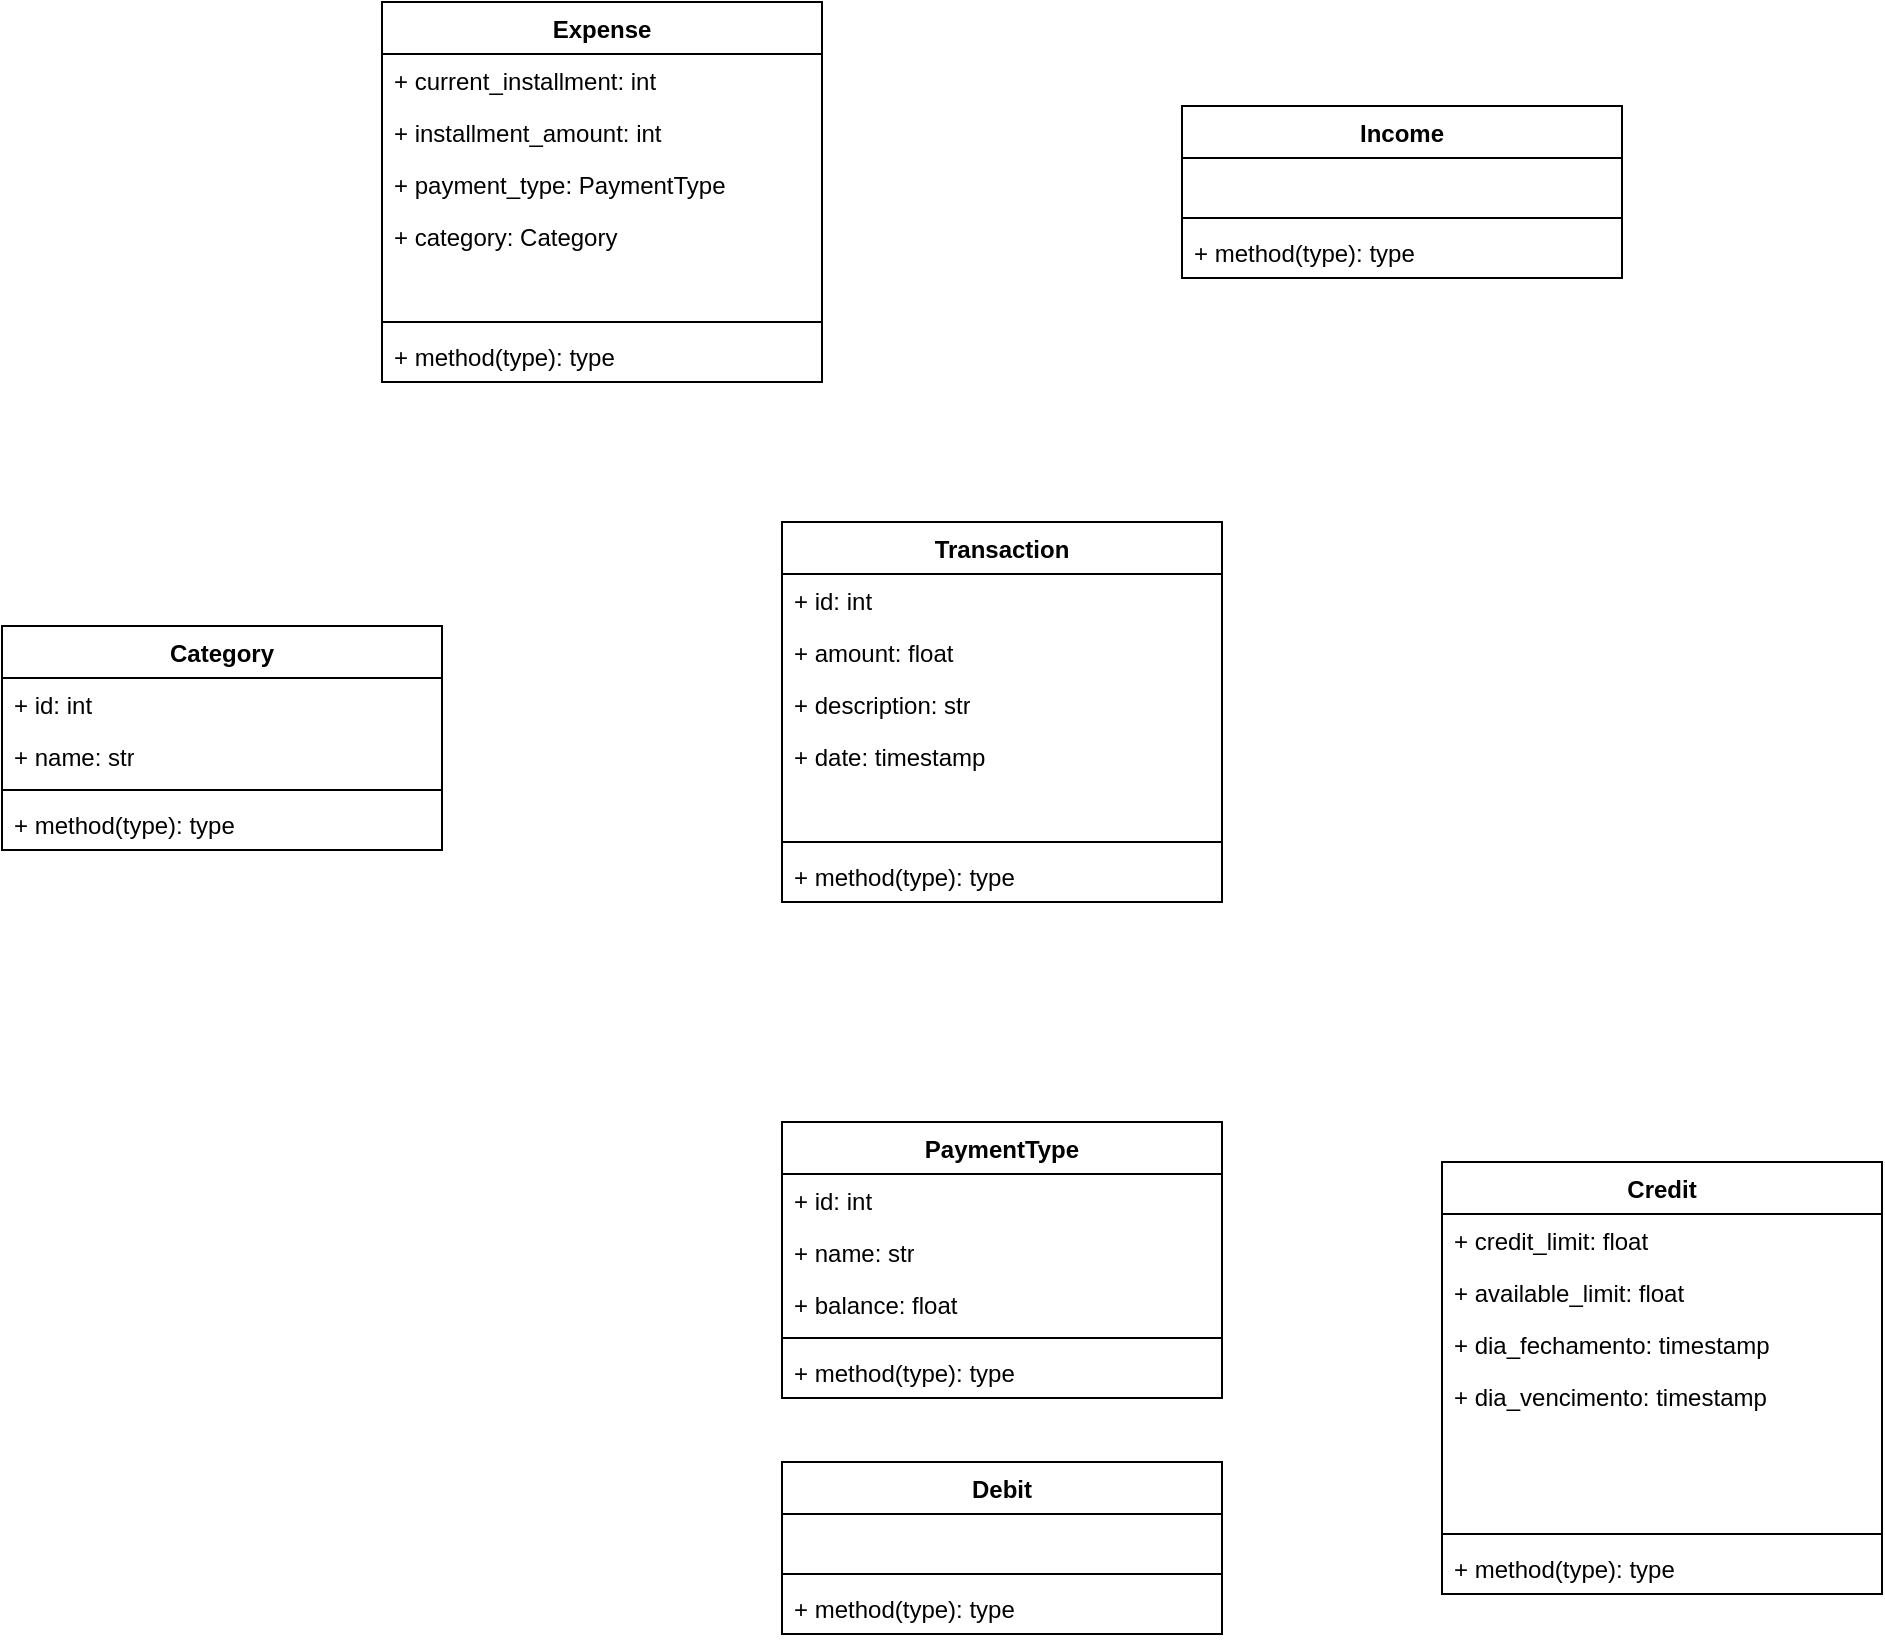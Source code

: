 <mxfile version="26.2.14">
  <diagram name="Página-1" id="glJOcvaWONBNWKPFWCOH">
    <mxGraphModel dx="2252" dy="1749" grid="1" gridSize="10" guides="1" tooltips="1" connect="1" arrows="1" fold="1" page="1" pageScale="1" pageWidth="827" pageHeight="1169" math="0" shadow="0">
      <root>
        <mxCell id="0" />
        <mxCell id="1" parent="0" />
        <mxCell id="y29wwgT0Upa1jef-TGFV-1" value="Transaction" style="swimlane;fontStyle=1;align=center;verticalAlign=top;childLayout=stackLayout;horizontal=1;startSize=26;horizontalStack=0;resizeParent=1;resizeParentMax=0;resizeLast=0;collapsible=1;marginBottom=0;whiteSpace=wrap;html=1;" parent="1" vertex="1">
          <mxGeometry x="120" y="140" width="220" height="190" as="geometry" />
        </mxCell>
        <mxCell id="y29wwgT0Upa1jef-TGFV-2" value="+ id: int" style="text;strokeColor=none;fillColor=none;align=left;verticalAlign=top;spacingLeft=4;spacingRight=4;overflow=hidden;rotatable=0;points=[[0,0.5],[1,0.5]];portConstraint=eastwest;whiteSpace=wrap;html=1;" parent="y29wwgT0Upa1jef-TGFV-1" vertex="1">
          <mxGeometry y="26" width="220" height="26" as="geometry" />
        </mxCell>
        <mxCell id="y29wwgT0Upa1jef-TGFV-10" value="+ amount: float" style="text;strokeColor=none;fillColor=none;align=left;verticalAlign=top;spacingLeft=4;spacingRight=4;overflow=hidden;rotatable=0;points=[[0,0.5],[1,0.5]];portConstraint=eastwest;whiteSpace=wrap;html=1;" parent="y29wwgT0Upa1jef-TGFV-1" vertex="1">
          <mxGeometry y="52" width="220" height="26" as="geometry" />
        </mxCell>
        <mxCell id="y29wwgT0Upa1jef-TGFV-9" value="+ description: str" style="text;strokeColor=none;fillColor=none;align=left;verticalAlign=top;spacingLeft=4;spacingRight=4;overflow=hidden;rotatable=0;points=[[0,0.5],[1,0.5]];portConstraint=eastwest;whiteSpace=wrap;html=1;" parent="y29wwgT0Upa1jef-TGFV-1" vertex="1">
          <mxGeometry y="78" width="220" height="26" as="geometry" />
        </mxCell>
        <mxCell id="y29wwgT0Upa1jef-TGFV-8" value="+ date: timestamp" style="text;strokeColor=none;fillColor=none;align=left;verticalAlign=top;spacingLeft=4;spacingRight=4;overflow=hidden;rotatable=0;points=[[0,0.5],[1,0.5]];portConstraint=eastwest;whiteSpace=wrap;html=1;" parent="y29wwgT0Upa1jef-TGFV-1" vertex="1">
          <mxGeometry y="104" width="220" height="26" as="geometry" />
        </mxCell>
        <mxCell id="y29wwgT0Upa1jef-TGFV-5" style="text;strokeColor=none;fillColor=none;align=left;verticalAlign=top;spacingLeft=4;spacingRight=4;overflow=hidden;rotatable=0;points=[[0,0.5],[1,0.5]];portConstraint=eastwest;whiteSpace=wrap;html=1;" parent="y29wwgT0Upa1jef-TGFV-1" vertex="1">
          <mxGeometry y="130" width="220" height="26" as="geometry" />
        </mxCell>
        <mxCell id="y29wwgT0Upa1jef-TGFV-3" value="" style="line;strokeWidth=1;fillColor=none;align=left;verticalAlign=middle;spacingTop=-1;spacingLeft=3;spacingRight=3;rotatable=0;labelPosition=right;points=[];portConstraint=eastwest;strokeColor=inherit;" parent="y29wwgT0Upa1jef-TGFV-1" vertex="1">
          <mxGeometry y="156" width="220" height="8" as="geometry" />
        </mxCell>
        <mxCell id="y29wwgT0Upa1jef-TGFV-4" value="+ method(type): type" style="text;strokeColor=none;fillColor=none;align=left;verticalAlign=top;spacingLeft=4;spacingRight=4;overflow=hidden;rotatable=0;points=[[0,0.5],[1,0.5]];portConstraint=eastwest;whiteSpace=wrap;html=1;" parent="y29wwgT0Upa1jef-TGFV-1" vertex="1">
          <mxGeometry y="164" width="220" height="26" as="geometry" />
        </mxCell>
        <mxCell id="y29wwgT0Upa1jef-TGFV-11" value="Income" style="swimlane;fontStyle=1;align=center;verticalAlign=top;childLayout=stackLayout;horizontal=1;startSize=26;horizontalStack=0;resizeParent=1;resizeParentMax=0;resizeLast=0;collapsible=1;marginBottom=0;whiteSpace=wrap;html=1;" parent="1" vertex="1">
          <mxGeometry x="320" y="-68" width="220" height="86" as="geometry" />
        </mxCell>
        <mxCell id="y29wwgT0Upa1jef-TGFV-18" style="text;strokeColor=none;fillColor=none;align=left;verticalAlign=top;spacingLeft=4;spacingRight=4;overflow=hidden;rotatable=0;points=[[0,0.5],[1,0.5]];portConstraint=eastwest;whiteSpace=wrap;html=1;" parent="y29wwgT0Upa1jef-TGFV-11" vertex="1">
          <mxGeometry y="26" width="220" height="26" as="geometry" />
        </mxCell>
        <mxCell id="y29wwgT0Upa1jef-TGFV-19" value="" style="line;strokeWidth=1;fillColor=none;align=left;verticalAlign=middle;spacingTop=-1;spacingLeft=3;spacingRight=3;rotatable=0;labelPosition=right;points=[];portConstraint=eastwest;strokeColor=inherit;" parent="y29wwgT0Upa1jef-TGFV-11" vertex="1">
          <mxGeometry y="52" width="220" height="8" as="geometry" />
        </mxCell>
        <mxCell id="y29wwgT0Upa1jef-TGFV-20" value="+ method(type): type" style="text;strokeColor=none;fillColor=none;align=left;verticalAlign=top;spacingLeft=4;spacingRight=4;overflow=hidden;rotatable=0;points=[[0,0.5],[1,0.5]];portConstraint=eastwest;whiteSpace=wrap;html=1;" parent="y29wwgT0Upa1jef-TGFV-11" vertex="1">
          <mxGeometry y="60" width="220" height="26" as="geometry" />
        </mxCell>
        <mxCell id="y29wwgT0Upa1jef-TGFV-21" value="Expense" style="swimlane;fontStyle=1;align=center;verticalAlign=top;childLayout=stackLayout;horizontal=1;startSize=26;horizontalStack=0;resizeParent=1;resizeParentMax=0;resizeLast=0;collapsible=1;marginBottom=0;whiteSpace=wrap;html=1;" parent="1" vertex="1">
          <mxGeometry x="-80" y="-120" width="220" height="190" as="geometry" />
        </mxCell>
        <mxCell id="y29wwgT0Upa1jef-TGFV-22" value="+ current_installment: int" style="text;strokeColor=none;fillColor=none;align=left;verticalAlign=top;spacingLeft=4;spacingRight=4;overflow=hidden;rotatable=0;points=[[0,0.5],[1,0.5]];portConstraint=eastwest;whiteSpace=wrap;html=1;" parent="y29wwgT0Upa1jef-TGFV-21" vertex="1">
          <mxGeometry y="26" width="220" height="26" as="geometry" />
        </mxCell>
        <mxCell id="y29wwgT0Upa1jef-TGFV-23" value="+ installment_amount: int" style="text;strokeColor=none;fillColor=none;align=left;verticalAlign=top;spacingLeft=4;spacingRight=4;overflow=hidden;rotatable=0;points=[[0,0.5],[1,0.5]];portConstraint=eastwest;whiteSpace=wrap;html=1;" parent="y29wwgT0Upa1jef-TGFV-21" vertex="1">
          <mxGeometry y="52" width="220" height="26" as="geometry" />
        </mxCell>
        <mxCell id="y29wwgT0Upa1jef-TGFV-28" value="+ payment_type: PaymentType" style="text;strokeColor=none;fillColor=none;align=left;verticalAlign=top;spacingLeft=4;spacingRight=4;overflow=hidden;rotatable=0;points=[[0,0.5],[1,0.5]];portConstraint=eastwest;whiteSpace=wrap;html=1;" parent="y29wwgT0Upa1jef-TGFV-21" vertex="1">
          <mxGeometry y="78" width="220" height="26" as="geometry" />
        </mxCell>
        <mxCell id="FSlDpaDDa9LVbXW0Pkce-2" value="+ category: Category" style="text;strokeColor=none;fillColor=none;align=left;verticalAlign=top;spacingLeft=4;spacingRight=4;overflow=hidden;rotatable=0;points=[[0,0.5],[1,0.5]];portConstraint=eastwest;whiteSpace=wrap;html=1;" vertex="1" parent="y29wwgT0Upa1jef-TGFV-21">
          <mxGeometry y="104" width="220" height="26" as="geometry" />
        </mxCell>
        <mxCell id="FSlDpaDDa9LVbXW0Pkce-1" style="text;strokeColor=none;fillColor=none;align=left;verticalAlign=top;spacingLeft=4;spacingRight=4;overflow=hidden;rotatable=0;points=[[0,0.5],[1,0.5]];portConstraint=eastwest;whiteSpace=wrap;html=1;" vertex="1" parent="y29wwgT0Upa1jef-TGFV-21">
          <mxGeometry y="130" width="220" height="26" as="geometry" />
        </mxCell>
        <mxCell id="y29wwgT0Upa1jef-TGFV-29" value="" style="line;strokeWidth=1;fillColor=none;align=left;verticalAlign=middle;spacingTop=-1;spacingLeft=3;spacingRight=3;rotatable=0;labelPosition=right;points=[];portConstraint=eastwest;strokeColor=inherit;" parent="y29wwgT0Upa1jef-TGFV-21" vertex="1">
          <mxGeometry y="156" width="220" height="8" as="geometry" />
        </mxCell>
        <mxCell id="y29wwgT0Upa1jef-TGFV-30" value="+ method(type): type" style="text;strokeColor=none;fillColor=none;align=left;verticalAlign=top;spacingLeft=4;spacingRight=4;overflow=hidden;rotatable=0;points=[[0,0.5],[1,0.5]];portConstraint=eastwest;whiteSpace=wrap;html=1;" parent="y29wwgT0Upa1jef-TGFV-21" vertex="1">
          <mxGeometry y="164" width="220" height="26" as="geometry" />
        </mxCell>
        <mxCell id="y29wwgT0Upa1jef-TGFV-31" value="PaymentType" style="swimlane;fontStyle=1;align=center;verticalAlign=top;childLayout=stackLayout;horizontal=1;startSize=26;horizontalStack=0;resizeParent=1;resizeParentMax=0;resizeLast=0;collapsible=1;marginBottom=0;whiteSpace=wrap;html=1;" parent="1" vertex="1">
          <mxGeometry x="120" y="440" width="220" height="138" as="geometry" />
        </mxCell>
        <mxCell id="y29wwgT0Upa1jef-TGFV-32" value="+ id: int" style="text;strokeColor=none;fillColor=none;align=left;verticalAlign=top;spacingLeft=4;spacingRight=4;overflow=hidden;rotatable=0;points=[[0,0.5],[1,0.5]];portConstraint=eastwest;whiteSpace=wrap;html=1;" parent="y29wwgT0Upa1jef-TGFV-31" vertex="1">
          <mxGeometry y="26" width="220" height="26" as="geometry" />
        </mxCell>
        <mxCell id="y29wwgT0Upa1jef-TGFV-33" value="+ name: str" style="text;strokeColor=none;fillColor=none;align=left;verticalAlign=top;spacingLeft=4;spacingRight=4;overflow=hidden;rotatable=0;points=[[0,0.5],[1,0.5]];portConstraint=eastwest;whiteSpace=wrap;html=1;" parent="y29wwgT0Upa1jef-TGFV-31" vertex="1">
          <mxGeometry y="52" width="220" height="26" as="geometry" />
        </mxCell>
        <mxCell id="y29wwgT0Upa1jef-TGFV-38" value="+ balance: float" style="text;strokeColor=none;fillColor=none;align=left;verticalAlign=top;spacingLeft=4;spacingRight=4;overflow=hidden;rotatable=0;points=[[0,0.5],[1,0.5]];portConstraint=eastwest;whiteSpace=wrap;html=1;" parent="y29wwgT0Upa1jef-TGFV-31" vertex="1">
          <mxGeometry y="78" width="220" height="26" as="geometry" />
        </mxCell>
        <mxCell id="y29wwgT0Upa1jef-TGFV-39" value="" style="line;strokeWidth=1;fillColor=none;align=left;verticalAlign=middle;spacingTop=-1;spacingLeft=3;spacingRight=3;rotatable=0;labelPosition=right;points=[];portConstraint=eastwest;strokeColor=inherit;" parent="y29wwgT0Upa1jef-TGFV-31" vertex="1">
          <mxGeometry y="104" width="220" height="8" as="geometry" />
        </mxCell>
        <mxCell id="y29wwgT0Upa1jef-TGFV-40" value="+ method(type): type" style="text;strokeColor=none;fillColor=none;align=left;verticalAlign=top;spacingLeft=4;spacingRight=4;overflow=hidden;rotatable=0;points=[[0,0.5],[1,0.5]];portConstraint=eastwest;whiteSpace=wrap;html=1;" parent="y29wwgT0Upa1jef-TGFV-31" vertex="1">
          <mxGeometry y="112" width="220" height="26" as="geometry" />
        </mxCell>
        <mxCell id="y29wwgT0Upa1jef-TGFV-47" value="Credit" style="swimlane;fontStyle=1;align=center;verticalAlign=top;childLayout=stackLayout;horizontal=1;startSize=26;horizontalStack=0;resizeParent=1;resizeParentMax=0;resizeLast=0;collapsible=1;marginBottom=0;whiteSpace=wrap;html=1;" parent="1" vertex="1">
          <mxGeometry x="450" y="460" width="220" height="216" as="geometry" />
        </mxCell>
        <mxCell id="y29wwgT0Upa1jef-TGFV-48" value="+ credit_limit: float" style="text;strokeColor=none;fillColor=none;align=left;verticalAlign=top;spacingLeft=4;spacingRight=4;overflow=hidden;rotatable=0;points=[[0,0.5],[1,0.5]];portConstraint=eastwest;whiteSpace=wrap;html=1;" parent="y29wwgT0Upa1jef-TGFV-47" vertex="1">
          <mxGeometry y="26" width="220" height="26" as="geometry" />
        </mxCell>
        <mxCell id="y29wwgT0Upa1jef-TGFV-49" value="+ available_limit: float" style="text;strokeColor=none;fillColor=none;align=left;verticalAlign=top;spacingLeft=4;spacingRight=4;overflow=hidden;rotatable=0;points=[[0,0.5],[1,0.5]];portConstraint=eastwest;whiteSpace=wrap;html=1;" parent="y29wwgT0Upa1jef-TGFV-47" vertex="1">
          <mxGeometry y="52" width="220" height="26" as="geometry" />
        </mxCell>
        <mxCell id="y29wwgT0Upa1jef-TGFV-60" value="+ dia_fechamento: timestamp" style="text;strokeColor=none;fillColor=none;align=left;verticalAlign=top;spacingLeft=4;spacingRight=4;overflow=hidden;rotatable=0;points=[[0,0.5],[1,0.5]];portConstraint=eastwest;whiteSpace=wrap;html=1;" parent="y29wwgT0Upa1jef-TGFV-47" vertex="1">
          <mxGeometry y="78" width="220" height="26" as="geometry" />
        </mxCell>
        <mxCell id="y29wwgT0Upa1jef-TGFV-59" value="+ dia_vencimento: timestamp" style="text;strokeColor=none;fillColor=none;align=left;verticalAlign=top;spacingLeft=4;spacingRight=4;overflow=hidden;rotatable=0;points=[[0,0.5],[1,0.5]];portConstraint=eastwest;whiteSpace=wrap;html=1;" parent="y29wwgT0Upa1jef-TGFV-47" vertex="1">
          <mxGeometry y="104" width="220" height="26" as="geometry" />
        </mxCell>
        <mxCell id="y29wwgT0Upa1jef-TGFV-58" style="text;strokeColor=none;fillColor=none;align=left;verticalAlign=top;spacingLeft=4;spacingRight=4;overflow=hidden;rotatable=0;points=[[0,0.5],[1,0.5]];portConstraint=eastwest;whiteSpace=wrap;html=1;" parent="y29wwgT0Upa1jef-TGFV-47" vertex="1">
          <mxGeometry y="130" width="220" height="26" as="geometry" />
        </mxCell>
        <mxCell id="y29wwgT0Upa1jef-TGFV-57" style="text;strokeColor=none;fillColor=none;align=left;verticalAlign=top;spacingLeft=4;spacingRight=4;overflow=hidden;rotatable=0;points=[[0,0.5],[1,0.5]];portConstraint=eastwest;whiteSpace=wrap;html=1;" parent="y29wwgT0Upa1jef-TGFV-47" vertex="1">
          <mxGeometry y="156" width="220" height="26" as="geometry" />
        </mxCell>
        <mxCell id="y29wwgT0Upa1jef-TGFV-50" value="" style="line;strokeWidth=1;fillColor=none;align=left;verticalAlign=middle;spacingTop=-1;spacingLeft=3;spacingRight=3;rotatable=0;labelPosition=right;points=[];portConstraint=eastwest;strokeColor=inherit;" parent="y29wwgT0Upa1jef-TGFV-47" vertex="1">
          <mxGeometry y="182" width="220" height="8" as="geometry" />
        </mxCell>
        <mxCell id="y29wwgT0Upa1jef-TGFV-51" value="+ method(type): type" style="text;strokeColor=none;fillColor=none;align=left;verticalAlign=top;spacingLeft=4;spacingRight=4;overflow=hidden;rotatable=0;points=[[0,0.5],[1,0.5]];portConstraint=eastwest;whiteSpace=wrap;html=1;" parent="y29wwgT0Upa1jef-TGFV-47" vertex="1">
          <mxGeometry y="190" width="220" height="26" as="geometry" />
        </mxCell>
        <mxCell id="y29wwgT0Upa1jef-TGFV-52" value="Debit" style="swimlane;fontStyle=1;align=center;verticalAlign=top;childLayout=stackLayout;horizontal=1;startSize=26;horizontalStack=0;resizeParent=1;resizeParentMax=0;resizeLast=0;collapsible=1;marginBottom=0;whiteSpace=wrap;html=1;" parent="1" vertex="1">
          <mxGeometry x="120" y="610" width="220" height="86" as="geometry" />
        </mxCell>
        <mxCell id="y29wwgT0Upa1jef-TGFV-54" style="text;strokeColor=none;fillColor=none;align=left;verticalAlign=top;spacingLeft=4;spacingRight=4;overflow=hidden;rotatable=0;points=[[0,0.5],[1,0.5]];portConstraint=eastwest;whiteSpace=wrap;html=1;" parent="y29wwgT0Upa1jef-TGFV-52" vertex="1">
          <mxGeometry y="26" width="220" height="26" as="geometry" />
        </mxCell>
        <mxCell id="y29wwgT0Upa1jef-TGFV-55" value="" style="line;strokeWidth=1;fillColor=none;align=left;verticalAlign=middle;spacingTop=-1;spacingLeft=3;spacingRight=3;rotatable=0;labelPosition=right;points=[];portConstraint=eastwest;strokeColor=inherit;" parent="y29wwgT0Upa1jef-TGFV-52" vertex="1">
          <mxGeometry y="52" width="220" height="8" as="geometry" />
        </mxCell>
        <mxCell id="y29wwgT0Upa1jef-TGFV-56" value="+ method(type): type" style="text;strokeColor=none;fillColor=none;align=left;verticalAlign=top;spacingLeft=4;spacingRight=4;overflow=hidden;rotatable=0;points=[[0,0.5],[1,0.5]];portConstraint=eastwest;whiteSpace=wrap;html=1;" parent="y29wwgT0Upa1jef-TGFV-52" vertex="1">
          <mxGeometry y="60" width="220" height="26" as="geometry" />
        </mxCell>
        <mxCell id="FSlDpaDDa9LVbXW0Pkce-3" value="Category" style="swimlane;fontStyle=1;align=center;verticalAlign=top;childLayout=stackLayout;horizontal=1;startSize=26;horizontalStack=0;resizeParent=1;resizeParentMax=0;resizeLast=0;collapsible=1;marginBottom=0;whiteSpace=wrap;html=1;" vertex="1" parent="1">
          <mxGeometry x="-270" y="192" width="220" height="112" as="geometry" />
        </mxCell>
        <mxCell id="FSlDpaDDa9LVbXW0Pkce-4" value="+ id: int" style="text;strokeColor=none;fillColor=none;align=left;verticalAlign=top;spacingLeft=4;spacingRight=4;overflow=hidden;rotatable=0;points=[[0,0.5],[1,0.5]];portConstraint=eastwest;whiteSpace=wrap;html=1;" vertex="1" parent="FSlDpaDDa9LVbXW0Pkce-3">
          <mxGeometry y="26" width="220" height="26" as="geometry" />
        </mxCell>
        <mxCell id="FSlDpaDDa9LVbXW0Pkce-7" value="+ name: str" style="text;strokeColor=none;fillColor=none;align=left;verticalAlign=top;spacingLeft=4;spacingRight=4;overflow=hidden;rotatable=0;points=[[0,0.5],[1,0.5]];portConstraint=eastwest;whiteSpace=wrap;html=1;" vertex="1" parent="FSlDpaDDa9LVbXW0Pkce-3">
          <mxGeometry y="52" width="220" height="26" as="geometry" />
        </mxCell>
        <mxCell id="FSlDpaDDa9LVbXW0Pkce-5" value="" style="line;strokeWidth=1;fillColor=none;align=left;verticalAlign=middle;spacingTop=-1;spacingLeft=3;spacingRight=3;rotatable=0;labelPosition=right;points=[];portConstraint=eastwest;strokeColor=inherit;" vertex="1" parent="FSlDpaDDa9LVbXW0Pkce-3">
          <mxGeometry y="78" width="220" height="8" as="geometry" />
        </mxCell>
        <mxCell id="FSlDpaDDa9LVbXW0Pkce-6" value="+ method(type): type" style="text;strokeColor=none;fillColor=none;align=left;verticalAlign=top;spacingLeft=4;spacingRight=4;overflow=hidden;rotatable=0;points=[[0,0.5],[1,0.5]];portConstraint=eastwest;whiteSpace=wrap;html=1;" vertex="1" parent="FSlDpaDDa9LVbXW0Pkce-3">
          <mxGeometry y="86" width="220" height="26" as="geometry" />
        </mxCell>
      </root>
    </mxGraphModel>
  </diagram>
</mxfile>

